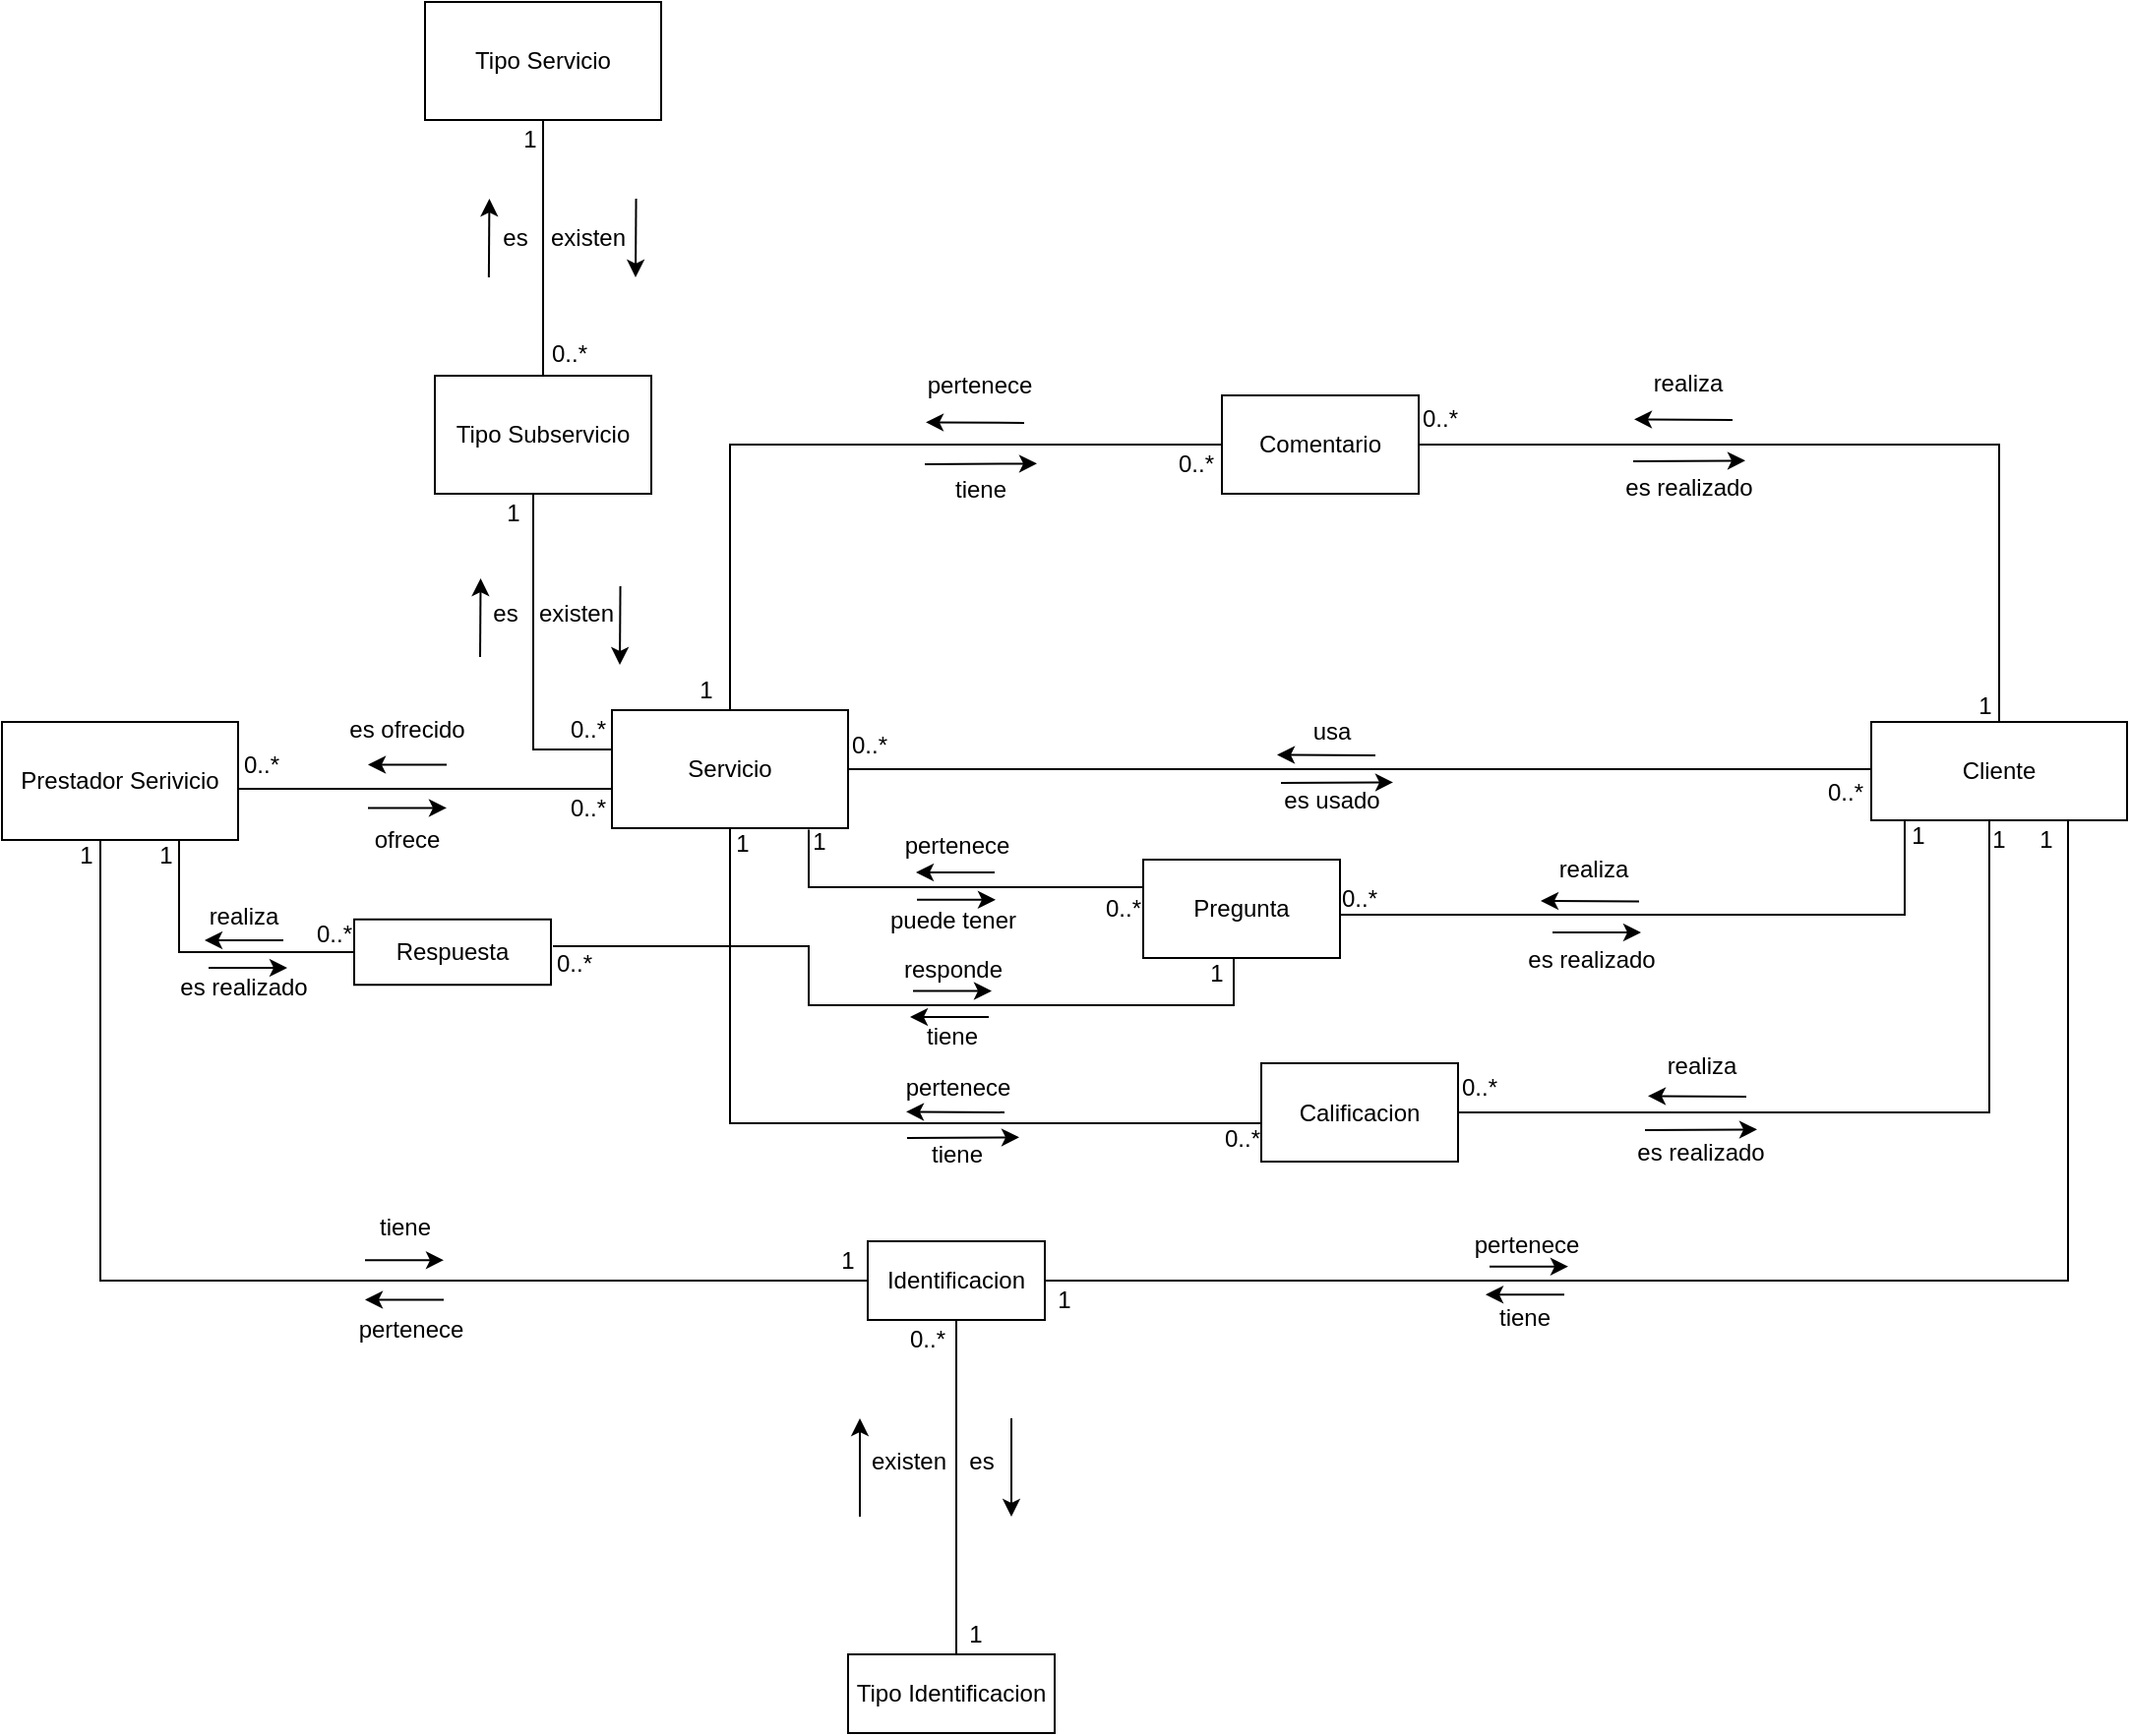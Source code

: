 <mxfile version="20.2.8" type="device"><diagram id="FIfUy6cTHYYHcocm5o6L" name="Página-1"><mxGraphModel dx="113" dy="1227" grid="1" gridSize="10" guides="1" tooltips="1" connect="1" arrows="1" fold="1" page="1" pageScale="1" pageWidth="827" pageHeight="1169" math="0" shadow="0"><root><mxCell id="0"/><mxCell id="1" parent="0"/><mxCell id="C_lnqnd8xTq6M7D09uIp-4" value="" style="edgeStyle=orthogonalEdgeStyle;rounded=0;orthogonalLoop=1;jettySize=auto;html=1;endArrow=none;endFill=0;" parent="1" source="C_lnqnd8xTq6M7D09uIp-1" target="C_lnqnd8xTq6M7D09uIp-3" edge="1"><mxGeometry relative="1" as="geometry"><Array as="points"><mxPoint x="280" y="300"/><mxPoint x="280" y="300"/></Array></mxGeometry></mxCell><mxCell id="C_lnqnd8xTq6M7D09uIp-25" style="edgeStyle=orthogonalEdgeStyle;rounded=0;orthogonalLoop=1;jettySize=auto;html=1;entryX=0;entryY=0.5;entryDx=0;entryDy=0;endArrow=none;endFill=0;" parent="1" source="C_lnqnd8xTq6M7D09uIp-1" target="C_lnqnd8xTq6M7D09uIp-22" edge="1"><mxGeometry relative="1" as="geometry"><Array as="points"><mxPoint x="50" y="550"/></Array></mxGeometry></mxCell><mxCell id="C_lnqnd8xTq6M7D09uIp-1" value="Prestador Serivicio" style="rounded=0;whiteSpace=wrap;html=1;" parent="1" vertex="1"><mxGeometry y="266" width="120" height="60" as="geometry"/></mxCell><mxCell id="C_lnqnd8xTq6M7D09uIp-6" value="" style="edgeStyle=orthogonalEdgeStyle;rounded=0;orthogonalLoop=1;jettySize=auto;html=1;endArrow=none;endFill=0;" parent="1" source="C_lnqnd8xTq6M7D09uIp-3" target="C_lnqnd8xTq6M7D09uIp-5" edge="1"><mxGeometry relative="1" as="geometry"><Array as="points"><mxPoint x="270" y="280"/></Array></mxGeometry></mxCell><mxCell id="C_lnqnd8xTq6M7D09uIp-12" value="" style="edgeStyle=orthogonalEdgeStyle;rounded=0;orthogonalLoop=1;jettySize=auto;html=1;endArrow=none;endFill=0;" parent="1" source="C_lnqnd8xTq6M7D09uIp-3" target="C_lnqnd8xTq6M7D09uIp-11" edge="1"><mxGeometry relative="1" as="geometry"><Array as="points"><mxPoint x="700" y="290"/><mxPoint x="700" y="290"/></Array></mxGeometry></mxCell><mxCell id="C_lnqnd8xTq6M7D09uIp-3" value="Servicio" style="rounded=0;whiteSpace=wrap;html=1;" parent="1" vertex="1"><mxGeometry x="310" y="260" width="120" height="60" as="geometry"/></mxCell><mxCell id="C_lnqnd8xTq6M7D09uIp-8" value="" style="edgeStyle=orthogonalEdgeStyle;rounded=0;orthogonalLoop=1;jettySize=auto;html=1;endArrow=none;endFill=0;" parent="1" source="C_lnqnd8xTq6M7D09uIp-5" target="C_lnqnd8xTq6M7D09uIp-7" edge="1"><mxGeometry relative="1" as="geometry"/></mxCell><mxCell id="C_lnqnd8xTq6M7D09uIp-5" value="Tipo Subservicio" style="rounded=0;whiteSpace=wrap;html=1;" parent="1" vertex="1"><mxGeometry x="220" y="90" width="110" height="60" as="geometry"/></mxCell><mxCell id="C_lnqnd8xTq6M7D09uIp-7" value="Tipo Servicio" style="rounded=0;whiteSpace=wrap;html=1;" parent="1" vertex="1"><mxGeometry x="215" y="-100" width="120" height="60" as="geometry"/></mxCell><mxCell id="C_lnqnd8xTq6M7D09uIp-11" value="Cliente" style="rounded=0;whiteSpace=wrap;html=1;" parent="1" vertex="1"><mxGeometry x="950" y="266" width="130" height="50" as="geometry"/></mxCell><mxCell id="C_lnqnd8xTq6M7D09uIp-20" style="edgeStyle=orthogonalEdgeStyle;rounded=0;orthogonalLoop=1;jettySize=auto;html=1;endArrow=none;endFill=0;entryX=0.5;entryY=0;entryDx=0;entryDy=0;" parent="1" source="C_lnqnd8xTq6M7D09uIp-16" target="C_lnqnd8xTq6M7D09uIp-11" edge="1"><mxGeometry relative="1" as="geometry"><mxPoint x="860" y="190" as="targetPoint"/></mxGeometry></mxCell><mxCell id="C_lnqnd8xTq6M7D09uIp-21" style="edgeStyle=orthogonalEdgeStyle;rounded=0;orthogonalLoop=1;jettySize=auto;html=1;entryX=0.5;entryY=0;entryDx=0;entryDy=0;endArrow=none;endFill=0;" parent="1" source="C_lnqnd8xTq6M7D09uIp-16" target="C_lnqnd8xTq6M7D09uIp-3" edge="1"><mxGeometry relative="1" as="geometry"/></mxCell><mxCell id="C_lnqnd8xTq6M7D09uIp-16" value="Comentario" style="rounded=0;whiteSpace=wrap;html=1;" parent="1" vertex="1"><mxGeometry x="620" y="100" width="100" height="50" as="geometry"/></mxCell><mxCell id="C_lnqnd8xTq6M7D09uIp-18" style="edgeStyle=orthogonalEdgeStyle;rounded=0;orthogonalLoop=1;jettySize=auto;html=1;entryX=0.5;entryY=1;entryDx=0;entryDy=0;endArrow=none;endFill=0;" parent="1" source="C_lnqnd8xTq6M7D09uIp-17" target="C_lnqnd8xTq6M7D09uIp-3" edge="1"><mxGeometry relative="1" as="geometry"><Array as="points"><mxPoint x="370" y="470"/></Array></mxGeometry></mxCell><mxCell id="C_lnqnd8xTq6M7D09uIp-19" style="edgeStyle=orthogonalEdgeStyle;rounded=0;orthogonalLoop=1;jettySize=auto;html=1;endArrow=none;endFill=0;entryX=0.093;entryY=-0.112;entryDx=0;entryDy=0;entryPerimeter=0;" parent="1" source="C_lnqnd8xTq6M7D09uIp-17" edge="1" target="C_lnqnd8xTq6M7D09uIp-65"><mxGeometry relative="1" as="geometry"><mxPoint x="1000" y="320" as="targetPoint"/><Array as="points"><mxPoint x="1010" y="465"/><mxPoint x="1010" y="316"/></Array></mxGeometry></mxCell><mxCell id="C_lnqnd8xTq6M7D09uIp-17" value="Calificacion" style="rounded=0;whiteSpace=wrap;html=1;" parent="1" vertex="1"><mxGeometry x="640" y="439.5" width="100" height="50" as="geometry"/></mxCell><mxCell id="C_lnqnd8xTq6M7D09uIp-24" value="" style="edgeStyle=orthogonalEdgeStyle;rounded=0;orthogonalLoop=1;jettySize=auto;html=1;endArrow=none;endFill=0;" parent="1" source="C_lnqnd8xTq6M7D09uIp-22" target="C_lnqnd8xTq6M7D09uIp-23" edge="1"><mxGeometry relative="1" as="geometry"><Array as="points"><mxPoint x="485" y="755"/></Array></mxGeometry></mxCell><mxCell id="C_lnqnd8xTq6M7D09uIp-26" style="edgeStyle=orthogonalEdgeStyle;rounded=0;orthogonalLoop=1;jettySize=auto;html=1;endArrow=none;endFill=0;" parent="1" source="C_lnqnd8xTq6M7D09uIp-22" edge="1"><mxGeometry relative="1" as="geometry"><mxPoint x="1040" y="316" as="targetPoint"/><Array as="points"><mxPoint x="1050" y="550"/><mxPoint x="1050" y="316"/></Array></mxGeometry></mxCell><mxCell id="C_lnqnd8xTq6M7D09uIp-22" value="Identificacion" style="rounded=0;whiteSpace=wrap;html=1;" parent="1" vertex="1"><mxGeometry x="440" y="530" width="90" height="40" as="geometry"/></mxCell><mxCell id="C_lnqnd8xTq6M7D09uIp-23" value="Tipo Identificacion" style="rounded=0;whiteSpace=wrap;html=1;" parent="1" vertex="1"><mxGeometry x="430" y="740" width="105" height="40" as="geometry"/></mxCell><mxCell id="ibcH4d2KJCuIHIj33r4w-1" style="edgeStyle=orthogonalEdgeStyle;rounded=0;orthogonalLoop=1;jettySize=auto;html=1;endArrow=none;endFill=0;entryX=0.134;entryY=0.99;entryDx=0;entryDy=0;entryPerimeter=0;" edge="1" parent="1" source="C_lnqnd8xTq6M7D09uIp-28" target="C_lnqnd8xTq6M7D09uIp-11"><mxGeometry relative="1" as="geometry"><mxPoint x="960" y="320" as="targetPoint"/><Array as="points"><mxPoint x="967" y="364"/><mxPoint x="967" y="316"/></Array></mxGeometry></mxCell><mxCell id="ibcH4d2KJCuIHIj33r4w-2" style="edgeStyle=orthogonalEdgeStyle;rounded=0;orthogonalLoop=1;jettySize=auto;html=1;entryX=0.836;entryY=1.014;entryDx=0;entryDy=0;entryPerimeter=0;endArrow=none;endFill=0;" edge="1" parent="1" source="C_lnqnd8xTq6M7D09uIp-28" target="C_lnqnd8xTq6M7D09uIp-3"><mxGeometry relative="1" as="geometry"><Array as="points"><mxPoint x="410" y="350"/><mxPoint x="410" y="321"/></Array></mxGeometry></mxCell><mxCell id="C_lnqnd8xTq6M7D09uIp-28" value="Pregunta" style="rounded=0;whiteSpace=wrap;html=1;" parent="1" vertex="1"><mxGeometry x="580" y="336" width="100" height="50" as="geometry"/></mxCell><mxCell id="ibcH4d2KJCuIHIj33r4w-3" style="edgeStyle=orthogonalEdgeStyle;rounded=0;orthogonalLoop=1;jettySize=auto;html=1;entryX=0.75;entryY=1;entryDx=0;entryDy=0;fillColor=#fff2cc;strokeColor=#030201;endArrow=none;endFill=0;" edge="1" parent="1" source="C_lnqnd8xTq6M7D09uIp-29" target="C_lnqnd8xTq6M7D09uIp-1"><mxGeometry relative="1" as="geometry"/></mxCell><mxCell id="ibcH4d2KJCuIHIj33r4w-29" style="edgeStyle=orthogonalEdgeStyle;rounded=0;orthogonalLoop=1;jettySize=auto;html=1;entryX=0.464;entryY=1.008;entryDx=0;entryDy=0;strokeColor=#030201;endArrow=none;endFill=0;entryPerimeter=0;" edge="1" parent="1" target="C_lnqnd8xTq6M7D09uIp-28"><mxGeometry relative="1" as="geometry"><mxPoint x="280" y="380" as="sourcePoint"/><Array as="points"><mxPoint x="410" y="380"/><mxPoint x="410" y="410"/><mxPoint x="626" y="410"/><mxPoint x="626" y="386"/></Array></mxGeometry></mxCell><mxCell id="C_lnqnd8xTq6M7D09uIp-29" value="Respuesta" style="rounded=0;whiteSpace=wrap;html=1;" parent="1" vertex="1"><mxGeometry x="179" y="366.38" width="100" height="33.25" as="geometry"/></mxCell><mxCell id="C_lnqnd8xTq6M7D09uIp-30" value="1" style="text;html=1;strokeColor=none;fillColor=none;align=center;verticalAlign=middle;whiteSpace=wrap;rounded=0;" parent="1" vertex="1"><mxGeometry x="348" y="240" width="20" height="20" as="geometry"/></mxCell><mxCell id="C_lnqnd8xTq6M7D09uIp-31" value="0..*" style="text;html=1;strokeColor=none;fillColor=none;align=center;verticalAlign=middle;whiteSpace=wrap;rounded=0;" parent="1" vertex="1"><mxGeometry x="597" y="125" width="20" height="20" as="geometry"/></mxCell><mxCell id="C_lnqnd8xTq6M7D09uIp-32" value="0..*" style="text;html=1;strokeColor=none;fillColor=none;align=center;verticalAlign=middle;whiteSpace=wrap;rounded=0;" parent="1" vertex="1"><mxGeometry x="721" y="102" width="20" height="20" as="geometry"/></mxCell><mxCell id="C_lnqnd8xTq6M7D09uIp-33" value="1" style="text;html=1;strokeColor=none;fillColor=none;align=center;verticalAlign=middle;whiteSpace=wrap;rounded=0;" parent="1" vertex="1"><mxGeometry x="998" y="250" width="20" height="16" as="geometry"/></mxCell><mxCell id="C_lnqnd8xTq6M7D09uIp-34" value="1" style="text;html=1;strokeColor=none;fillColor=none;align=center;verticalAlign=middle;whiteSpace=wrap;rounded=0;" parent="1" vertex="1"><mxGeometry x="484.5" y="720" width="20" height="20" as="geometry"/></mxCell><mxCell id="C_lnqnd8xTq6M7D09uIp-35" value="0..*" style="text;html=1;strokeColor=none;fillColor=none;align=center;verticalAlign=middle;whiteSpace=wrap;rounded=0;" parent="1" vertex="1"><mxGeometry x="455.5" y="570" width="29" height="20" as="geometry"/></mxCell><mxCell id="C_lnqnd8xTq6M7D09uIp-36" value="" style="endArrow=classic;html=1;rounded=0;" parent="1" edge="1"><mxGeometry width="50" height="50" relative="1" as="geometry"><mxPoint x="436" y="670" as="sourcePoint"/><mxPoint x="436" y="620" as="targetPoint"/><Array as="points"><mxPoint x="436" y="640"/></Array></mxGeometry></mxCell><mxCell id="C_lnqnd8xTq6M7D09uIp-39" value="es" style="text;html=1;strokeColor=none;fillColor=none;align=center;verticalAlign=middle;whiteSpace=wrap;rounded=0;" parent="1" vertex="1"><mxGeometry x="477.5" y="632" width="40" height="20" as="geometry"/></mxCell><mxCell id="C_lnqnd8xTq6M7D09uIp-40" value="" style="endArrow=classic;html=1;rounded=0;" parent="1" edge="1"><mxGeometry width="50" height="50" relative="1" as="geometry"><mxPoint x="513" y="620" as="sourcePoint"/><mxPoint x="513" y="670" as="targetPoint"/></mxGeometry></mxCell><mxCell id="C_lnqnd8xTq6M7D09uIp-41" value="existen" style="text;html=1;strokeColor=none;fillColor=none;align=center;verticalAlign=middle;whiteSpace=wrap;rounded=0;" parent="1" vertex="1"><mxGeometry x="440.5" y="632" width="40" height="20" as="geometry"/></mxCell><mxCell id="C_lnqnd8xTq6M7D09uIp-42" value="1" style="text;html=1;strokeColor=none;fillColor=none;align=center;verticalAlign=middle;whiteSpace=wrap;rounded=0;" parent="1" vertex="1"><mxGeometry x="258.5" y="-40" width="19" height="20" as="geometry"/></mxCell><mxCell id="C_lnqnd8xTq6M7D09uIp-43" value="0..*" style="text;html=1;strokeColor=none;fillColor=none;align=center;verticalAlign=middle;whiteSpace=wrap;rounded=0;" parent="1" vertex="1"><mxGeometry x="279" y="69" width="19" height="20" as="geometry"/></mxCell><mxCell id="C_lnqnd8xTq6M7D09uIp-44" value="1" style="text;html=1;strokeColor=none;fillColor=none;align=center;verticalAlign=middle;whiteSpace=wrap;rounded=0;" parent="1" vertex="1"><mxGeometry x="250" y="150" width="20" height="20" as="geometry"/></mxCell><mxCell id="C_lnqnd8xTq6M7D09uIp-45" value="0..*" style="text;html=1;strokeColor=none;fillColor=none;align=center;verticalAlign=middle;whiteSpace=wrap;rounded=0;" parent="1" vertex="1"><mxGeometry x="288" y="260" width="20" height="20" as="geometry"/></mxCell><mxCell id="C_lnqnd8xTq6M7D09uIp-46" value="" style="endArrow=classic;html=1;rounded=0;" parent="1" edge="1"><mxGeometry width="50" height="50" relative="1" as="geometry"><mxPoint x="322.27" as="sourcePoint"/><mxPoint x="322" y="40" as="targetPoint"/></mxGeometry></mxCell><mxCell id="C_lnqnd8xTq6M7D09uIp-48" value="es" style="text;html=1;strokeColor=none;fillColor=none;align=center;verticalAlign=middle;whiteSpace=wrap;rounded=0;" parent="1" vertex="1"><mxGeometry x="251" y="10" width="20" height="20" as="geometry"/></mxCell><mxCell id="C_lnqnd8xTq6M7D09uIp-49" value="" style="endArrow=classic;html=1;rounded=0;" parent="1" edge="1"><mxGeometry width="50" height="50" relative="1" as="geometry"><mxPoint x="247.44" y="40" as="sourcePoint"/><mxPoint x="247.71" as="targetPoint"/></mxGeometry></mxCell><mxCell id="C_lnqnd8xTq6M7D09uIp-50" value="existen" style="text;html=1;strokeColor=none;fillColor=none;align=center;verticalAlign=middle;whiteSpace=wrap;rounded=0;" parent="1" vertex="1"><mxGeometry x="278" y="10" width="40" height="20" as="geometry"/></mxCell><mxCell id="C_lnqnd8xTq6M7D09uIp-52" value="" style="endArrow=classic;html=1;rounded=0;" parent="1" edge="1"><mxGeometry width="50" height="50" relative="1" as="geometry"><mxPoint x="314.27" y="197" as="sourcePoint"/><mxPoint x="314" y="237" as="targetPoint"/></mxGeometry></mxCell><mxCell id="C_lnqnd8xTq6M7D09uIp-53" value="es" style="text;html=1;strokeColor=none;fillColor=none;align=center;verticalAlign=middle;whiteSpace=wrap;rounded=0;" parent="1" vertex="1"><mxGeometry x="246" y="201" width="20" height="20" as="geometry"/></mxCell><mxCell id="C_lnqnd8xTq6M7D09uIp-54" value="" style="endArrow=classic;html=1;rounded=0;" parent="1" edge="1"><mxGeometry width="50" height="50" relative="1" as="geometry"><mxPoint x="243" y="233" as="sourcePoint"/><mxPoint x="243.27" y="193" as="targetPoint"/></mxGeometry></mxCell><mxCell id="C_lnqnd8xTq6M7D09uIp-55" value="existen" style="text;html=1;strokeColor=none;fillColor=none;align=center;verticalAlign=middle;whiteSpace=wrap;rounded=0;" parent="1" vertex="1"><mxGeometry x="272" y="201" width="40" height="20" as="geometry"/></mxCell><mxCell id="C_lnqnd8xTq6M7D09uIp-56" value="0..*" style="text;html=1;strokeColor=none;fillColor=none;align=center;verticalAlign=middle;whiteSpace=wrap;rounded=0;" parent="1" vertex="1"><mxGeometry x="122" y="278" width="20" height="20" as="geometry"/></mxCell><mxCell id="C_lnqnd8xTq6M7D09uIp-57" value="0..*" style="text;html=1;strokeColor=none;fillColor=none;align=center;verticalAlign=middle;whiteSpace=wrap;rounded=0;" parent="1" vertex="1"><mxGeometry x="288" y="300" width="20" height="20" as="geometry"/></mxCell><mxCell id="C_lnqnd8xTq6M7D09uIp-58" value="" style="endArrow=classic;html=1;rounded=0;" parent="1" edge="1"><mxGeometry width="50" height="50" relative="1" as="geometry"><mxPoint x="186" y="309.72" as="sourcePoint"/><mxPoint x="226" y="309.72" as="targetPoint"/></mxGeometry></mxCell><mxCell id="C_lnqnd8xTq6M7D09uIp-59" value="ofrece" style="text;html=1;strokeColor=none;fillColor=none;align=center;verticalAlign=middle;whiteSpace=wrap;rounded=0;direction=west;" parent="1" vertex="1"><mxGeometry x="186" y="316" width="40" height="20" as="geometry"/></mxCell><mxCell id="C_lnqnd8xTq6M7D09uIp-60" value="" style="endArrow=classic;html=1;rounded=0;" parent="1" edge="1"><mxGeometry width="50" height="50" relative="1" as="geometry"><mxPoint x="226" y="287.72" as="sourcePoint"/><mxPoint x="186" y="287.72" as="targetPoint"/></mxGeometry></mxCell><mxCell id="C_lnqnd8xTq6M7D09uIp-61" value="es ofrecido" style="text;html=1;strokeColor=none;fillColor=none;align=center;verticalAlign=middle;whiteSpace=wrap;rounded=0;direction=west;" parent="1" vertex="1"><mxGeometry x="173" y="260" width="66" height="20" as="geometry"/></mxCell><mxCell id="C_lnqnd8xTq6M7D09uIp-62" value="1" style="text;html=1;strokeColor=none;fillColor=none;align=center;verticalAlign=middle;whiteSpace=wrap;rounded=0;" parent="1" vertex="1"><mxGeometry x="372" y="322.5" width="9" height="11" as="geometry"/></mxCell><mxCell id="C_lnqnd8xTq6M7D09uIp-63" value="0..*" style="text;html=1;strokeColor=none;fillColor=none;align=center;verticalAlign=middle;whiteSpace=wrap;rounded=0;" parent="1" vertex="1"><mxGeometry x="623.5" y="472.75" width="13" height="9.5" as="geometry"/></mxCell><mxCell id="C_lnqnd8xTq6M7D09uIp-64" value="0..*" style="text;html=1;strokeColor=none;fillColor=none;align=center;verticalAlign=middle;whiteSpace=wrap;rounded=0;" parent="1" vertex="1"><mxGeometry x="741" y="445.25" width="20" height="14" as="geometry"/></mxCell><mxCell id="C_lnqnd8xTq6M7D09uIp-65" value="1" style="text;html=1;strokeColor=none;fillColor=none;align=center;verticalAlign=middle;whiteSpace=wrap;rounded=0;" parent="1" vertex="1"><mxGeometry x="1009" y="318" width="12" height="16" as="geometry"/></mxCell><mxCell id="C_lnqnd8xTq6M7D09uIp-68" value="0..*" style="text;html=1;strokeColor=none;fillColor=none;align=center;verticalAlign=middle;whiteSpace=wrap;rounded=0;" parent="1" vertex="1"><mxGeometry x="431" y="268" width="20" height="20" as="geometry"/></mxCell><mxCell id="C_lnqnd8xTq6M7D09uIp-69" value="0..*" style="text;html=1;strokeColor=none;fillColor=none;align=center;verticalAlign=middle;whiteSpace=wrap;rounded=0;" parent="1" vertex="1"><mxGeometry x="927" y="292" width="20" height="20" as="geometry"/></mxCell><mxCell id="C_lnqnd8xTq6M7D09uIp-70" value="" style="endArrow=classic;html=1;rounded=0;" parent="1" edge="1"><mxGeometry width="50" height="50" relative="1" as="geometry"><mxPoint x="650" y="297" as="sourcePoint"/><mxPoint x="707" y="296.72" as="targetPoint"/></mxGeometry></mxCell><mxCell id="C_lnqnd8xTq6M7D09uIp-71" value="es usado" style="text;html=1;strokeColor=none;fillColor=none;align=center;verticalAlign=middle;whiteSpace=wrap;rounded=0;direction=west;" parent="1" vertex="1"><mxGeometry x="647.75" y="298" width="55.5" height="16" as="geometry"/></mxCell><mxCell id="C_lnqnd8xTq6M7D09uIp-73" value="" style="endArrow=classic;html=1;rounded=0;" parent="1" edge="1"><mxGeometry width="50" height="50" relative="1" as="geometry"><mxPoint x="698" y="283" as="sourcePoint"/><mxPoint x="648" y="282.72" as="targetPoint"/></mxGeometry></mxCell><mxCell id="C_lnqnd8xTq6M7D09uIp-74" value="usa" style="text;html=1;strokeColor=none;fillColor=none;align=center;verticalAlign=middle;whiteSpace=wrap;rounded=0;direction=west;" parent="1" vertex="1"><mxGeometry x="659.5" y="263" width="32" height="15" as="geometry"/></mxCell><mxCell id="C_lnqnd8xTq6M7D09uIp-75" value="1" style="text;html=1;strokeColor=none;fillColor=none;align=center;verticalAlign=middle;whiteSpace=wrap;rounded=0;" parent="1" vertex="1"><mxGeometry x="38" y="330" width="10" height="7" as="geometry"/></mxCell><mxCell id="C_lnqnd8xTq6M7D09uIp-76" value="1" style="text;html=1;strokeColor=none;fillColor=none;align=center;verticalAlign=middle;whiteSpace=wrap;rounded=0;" parent="1" vertex="1"><mxGeometry x="420" y="530" width="20" height="20" as="geometry"/></mxCell><mxCell id="C_lnqnd8xTq6M7D09uIp-77" value="1" style="text;html=1;strokeColor=none;fillColor=none;align=center;verticalAlign=middle;whiteSpace=wrap;rounded=0;" parent="1" vertex="1"><mxGeometry x="530" y="550" width="20" height="20" as="geometry"/></mxCell><mxCell id="C_lnqnd8xTq6M7D09uIp-78" value="1" style="text;html=1;strokeColor=none;fillColor=none;align=center;verticalAlign=middle;whiteSpace=wrap;rounded=0;" parent="1" vertex="1"><mxGeometry x="1029" y="316" width="20" height="20" as="geometry"/></mxCell><mxCell id="OAayA5WhRNL4DQkhT0-T-1" value="" style="endArrow=classic;html=1;rounded=0;" parent="1" edge="1"><mxGeometry width="50" height="50" relative="1" as="geometry"><mxPoint x="519.5" y="113.95" as="sourcePoint"/><mxPoint x="469.5" y="113.67" as="targetPoint"/></mxGeometry></mxCell><mxCell id="OAayA5WhRNL4DQkhT0-T-3" value="tiene" style="text;html=1;strokeColor=none;fillColor=none;align=center;verticalAlign=middle;whiteSpace=wrap;rounded=0;direction=west;" parent="1" vertex="1"><mxGeometry x="460" y="138" width="75" height="20" as="geometry"/></mxCell><mxCell id="OAayA5WhRNL4DQkhT0-T-4" value="" style="endArrow=classic;html=1;rounded=0;" parent="1" edge="1"><mxGeometry width="50" height="50" relative="1" as="geometry"><mxPoint x="469" y="134.95" as="sourcePoint"/><mxPoint x="526" y="134.67" as="targetPoint"/></mxGeometry></mxCell><mxCell id="OAayA5WhRNL4DQkhT0-T-5" value="pertenece" style="text;html=1;strokeColor=none;fillColor=none;align=center;verticalAlign=middle;whiteSpace=wrap;rounded=0;direction=west;" parent="1" vertex="1"><mxGeometry x="466" y="85" width="62" height="20" as="geometry"/></mxCell><mxCell id="OAayA5WhRNL4DQkhT0-T-6" value="" style="endArrow=classic;html=1;rounded=0;" parent="1" edge="1"><mxGeometry width="50" height="50" relative="1" as="geometry"><mxPoint x="184.5" y="539.6" as="sourcePoint"/><mxPoint x="224.5" y="539.6" as="targetPoint"/></mxGeometry></mxCell><mxCell id="OAayA5WhRNL4DQkhT0-T-7" value="tiene" style="text;html=1;strokeColor=none;fillColor=none;align=center;verticalAlign=middle;whiteSpace=wrap;rounded=0;direction=west;" parent="1" vertex="1"><mxGeometry x="184.5" y="513" width="40" height="20" as="geometry"/></mxCell><mxCell id="OAayA5WhRNL4DQkhT0-T-8" value="" style="endArrow=classic;html=1;rounded=0;" parent="1" edge="1"><mxGeometry width="50" height="50" relative="1" as="geometry"><mxPoint x="224.5" y="559.7" as="sourcePoint"/><mxPoint x="184.5" y="559.7" as="targetPoint"/></mxGeometry></mxCell><mxCell id="OAayA5WhRNL4DQkhT0-T-9" value="pertenece" style="text;html=1;strokeColor=none;fillColor=none;align=center;verticalAlign=middle;whiteSpace=wrap;rounded=0;direction=west;" parent="1" vertex="1"><mxGeometry x="187.5" y="565" width="40" height="20" as="geometry"/></mxCell><mxCell id="OAayA5WhRNL4DQkhT0-T-10" value="" style="endArrow=classic;html=1;rounded=0;" parent="1" edge="1"><mxGeometry width="50" height="50" relative="1" as="geometry"><mxPoint x="756" y="542.86" as="sourcePoint"/><mxPoint x="796" y="542.86" as="targetPoint"/></mxGeometry></mxCell><mxCell id="OAayA5WhRNL4DQkhT0-T-11" value="pertenece" style="text;html=1;strokeColor=none;fillColor=none;align=center;verticalAlign=middle;whiteSpace=wrap;rounded=0;direction=west;" parent="1" vertex="1"><mxGeometry x="755" y="527" width="40" height="10" as="geometry"/></mxCell><mxCell id="OAayA5WhRNL4DQkhT0-T-12" value="" style="endArrow=classic;html=1;rounded=0;" parent="1" edge="1"><mxGeometry width="50" height="50" relative="1" as="geometry"><mxPoint x="794" y="557.1" as="sourcePoint"/><mxPoint x="754" y="557.1" as="targetPoint"/></mxGeometry></mxCell><mxCell id="OAayA5WhRNL4DQkhT0-T-13" value="tiene" style="text;html=1;strokeColor=none;fillColor=none;align=center;verticalAlign=middle;whiteSpace=wrap;rounded=0;direction=west;" parent="1" vertex="1"><mxGeometry x="754" y="561" width="40" height="16" as="geometry"/></mxCell><mxCell id="OAayA5WhRNL4DQkhT0-T-14" value="" style="endArrow=classic;html=1;rounded=0;" parent="1" edge="1"><mxGeometry width="50" height="50" relative="1" as="geometry"><mxPoint x="879.5" y="112.45" as="sourcePoint"/><mxPoint x="829.5" y="112.17" as="targetPoint"/></mxGeometry></mxCell><mxCell id="OAayA5WhRNL4DQkhT0-T-15" value="es realizado" style="text;html=1;strokeColor=none;fillColor=none;align=center;verticalAlign=middle;whiteSpace=wrap;rounded=0;direction=west;" parent="1" vertex="1"><mxGeometry x="820" y="136.5" width="75" height="20" as="geometry"/></mxCell><mxCell id="OAayA5WhRNL4DQkhT0-T-16" value="" style="endArrow=classic;html=1;rounded=0;" parent="1" edge="1"><mxGeometry width="50" height="50" relative="1" as="geometry"><mxPoint x="829" y="133.45" as="sourcePoint"/><mxPoint x="886" y="133.17" as="targetPoint"/></mxGeometry></mxCell><mxCell id="OAayA5WhRNL4DQkhT0-T-17" value="realiza" style="text;html=1;strokeColor=none;fillColor=none;align=center;verticalAlign=middle;whiteSpace=wrap;rounded=0;direction=west;" parent="1" vertex="1"><mxGeometry x="826" y="83.5" width="62" height="20" as="geometry"/></mxCell><mxCell id="OAayA5WhRNL4DQkhT0-T-18" value="" style="endArrow=classic;html=1;rounded=0;" parent="1" edge="1"><mxGeometry width="50" height="50" relative="1" as="geometry"><mxPoint x="509.5" y="464.45" as="sourcePoint"/><mxPoint x="459.5" y="464.17" as="targetPoint"/></mxGeometry></mxCell><mxCell id="OAayA5WhRNL4DQkhT0-T-19" value="tiene" style="text;html=1;strokeColor=none;fillColor=none;align=center;verticalAlign=middle;whiteSpace=wrap;rounded=0;direction=west;" parent="1" vertex="1"><mxGeometry x="466" y="481.25" width="39" height="9.5" as="geometry"/></mxCell><mxCell id="OAayA5WhRNL4DQkhT0-T-20" value="" style="endArrow=classic;html=1;rounded=0;" parent="1" edge="1"><mxGeometry width="50" height="50" relative="1" as="geometry"><mxPoint x="460" y="477.45" as="sourcePoint"/><mxPoint x="517" y="477.17" as="targetPoint"/></mxGeometry></mxCell><mxCell id="OAayA5WhRNL4DQkhT0-T-21" value="pertenece" style="text;html=1;strokeColor=none;fillColor=none;align=center;verticalAlign=middle;whiteSpace=wrap;rounded=0;direction=west;" parent="1" vertex="1"><mxGeometry x="460" y="449" width="52" height="6.5" as="geometry"/></mxCell><mxCell id="OAayA5WhRNL4DQkhT0-T-23" value="" style="endArrow=classic;html=1;rounded=0;" parent="1" edge="1"><mxGeometry width="50" height="50" relative="1" as="geometry"><mxPoint x="886.5" y="456.45" as="sourcePoint"/><mxPoint x="836.5" y="456.17" as="targetPoint"/></mxGeometry></mxCell><mxCell id="OAayA5WhRNL4DQkhT0-T-24" value="es realizado" style="text;html=1;strokeColor=none;fillColor=none;align=center;verticalAlign=middle;whiteSpace=wrap;rounded=0;direction=west;" parent="1" vertex="1"><mxGeometry x="826" y="480" width="75" height="9.5" as="geometry"/></mxCell><mxCell id="OAayA5WhRNL4DQkhT0-T-25" value="" style="endArrow=classic;html=1;rounded=0;" parent="1" edge="1"><mxGeometry width="50" height="50" relative="1" as="geometry"><mxPoint x="835" y="473.45" as="sourcePoint"/><mxPoint x="892" y="473.17" as="targetPoint"/></mxGeometry></mxCell><mxCell id="OAayA5WhRNL4DQkhT0-T-26" value="realiza" style="text;html=1;strokeColor=none;fillColor=none;align=center;verticalAlign=middle;whiteSpace=wrap;rounded=0;direction=west;" parent="1" vertex="1"><mxGeometry x="841.5" y="433" width="44" height="16.5" as="geometry"/></mxCell><mxCell id="ibcH4d2KJCuIHIj33r4w-6" value="1" style="text;html=1;strokeColor=none;fillColor=none;align=center;verticalAlign=middle;whiteSpace=wrap;rounded=0;" vertex="1" parent="1"><mxGeometry x="969" y="318" width="10" height="11" as="geometry"/></mxCell><mxCell id="ibcH4d2KJCuIHIj33r4w-7" value="0..*" style="text;html=1;strokeColor=none;fillColor=none;align=center;verticalAlign=middle;whiteSpace=wrap;rounded=0;" vertex="1" parent="1"><mxGeometry x="685" y="350" width="10" height="11" as="geometry"/></mxCell><mxCell id="ibcH4d2KJCuIHIj33r4w-9" value="" style="endArrow=classic;html=1;rounded=0;" edge="1" parent="1"><mxGeometry width="50" height="50" relative="1" as="geometry"><mxPoint x="788" y="373" as="sourcePoint"/><mxPoint x="833" y="373" as="targetPoint"/></mxGeometry></mxCell><mxCell id="ibcH4d2KJCuIHIj33r4w-10" value="" style="endArrow=classic;html=1;rounded=0;" edge="1" parent="1"><mxGeometry width="50" height="50" relative="1" as="geometry"><mxPoint x="832" y="357.28" as="sourcePoint"/><mxPoint x="782" y="357" as="targetPoint"/></mxGeometry></mxCell><mxCell id="ibcH4d2KJCuIHIj33r4w-12" value="realiza" style="text;html=1;strokeColor=none;fillColor=none;align=center;verticalAlign=middle;whiteSpace=wrap;rounded=0;direction=west;" vertex="1" parent="1"><mxGeometry x="784" y="331" width="50" height="20" as="geometry"/></mxCell><mxCell id="ibcH4d2KJCuIHIj33r4w-13" value="es realizado" style="text;html=1;strokeColor=none;fillColor=none;align=center;verticalAlign=middle;whiteSpace=wrap;rounded=0;direction=west;" vertex="1" parent="1"><mxGeometry x="770" y="376.5" width="76" height="20" as="geometry"/></mxCell><mxCell id="ibcH4d2KJCuIHIj33r4w-15" value="1" style="text;html=1;strokeColor=none;fillColor=none;align=center;verticalAlign=middle;whiteSpace=wrap;rounded=0;" vertex="1" parent="1"><mxGeometry x="411" y="321.5" width="9" height="11" as="geometry"/></mxCell><mxCell id="ibcH4d2KJCuIHIj33r4w-19" value="0..*" style="text;html=1;strokeColor=none;fillColor=none;align=center;verticalAlign=middle;whiteSpace=wrap;rounded=0;" vertex="1" parent="1"><mxGeometry x="565" y="355" width="10" height="11" as="geometry"/></mxCell><mxCell id="ibcH4d2KJCuIHIj33r4w-21" value="1" style="text;html=1;strokeColor=none;fillColor=none;align=center;verticalAlign=middle;whiteSpace=wrap;rounded=0;" vertex="1" parent="1"><mxGeometry x="76" y="327" width="15" height="14.5" as="geometry"/></mxCell><mxCell id="ibcH4d2KJCuIHIj33r4w-22" value="0..*" style="text;html=1;strokeColor=none;fillColor=none;align=center;verticalAlign=middle;whiteSpace=wrap;rounded=0;" vertex="1" parent="1"><mxGeometry x="164" y="366" width="10" height="16" as="geometry"/></mxCell><mxCell id="ibcH4d2KJCuIHIj33r4w-23" value="" style="endArrow=classic;html=1;rounded=0;" edge="1" parent="1"><mxGeometry width="50" height="50" relative="1" as="geometry"><mxPoint x="105" y="391" as="sourcePoint"/><mxPoint x="145" y="391" as="targetPoint"/></mxGeometry></mxCell><mxCell id="ibcH4d2KJCuIHIj33r4w-24" value="" style="endArrow=classic;html=1;rounded=0;" edge="1" parent="1"><mxGeometry width="50" height="50" relative="1" as="geometry"><mxPoint x="143" y="377.0" as="sourcePoint"/><mxPoint x="103" y="377.0" as="targetPoint"/></mxGeometry></mxCell><mxCell id="ibcH4d2KJCuIHIj33r4w-25" value="realiza" style="text;html=1;strokeColor=none;fillColor=none;align=center;verticalAlign=middle;whiteSpace=wrap;rounded=0;direction=west;" vertex="1" parent="1"><mxGeometry x="103" y="354.5" width="40" height="20" as="geometry"/></mxCell><mxCell id="ibcH4d2KJCuIHIj33r4w-26" value="es realizado" style="text;html=1;strokeColor=none;fillColor=none;align=center;verticalAlign=middle;whiteSpace=wrap;rounded=0;direction=west;" vertex="1" parent="1"><mxGeometry x="87" y="394.5" width="72" height="13" as="geometry"/></mxCell><mxCell id="ibcH4d2KJCuIHIj33r4w-27" value="0..*" style="text;html=1;strokeColor=none;fillColor=none;align=center;verticalAlign=middle;whiteSpace=wrap;rounded=0;" vertex="1" parent="1"><mxGeometry x="286" y="381.25" width="10" height="16" as="geometry"/></mxCell><mxCell id="ibcH4d2KJCuIHIj33r4w-30" value="1" style="text;html=1;strokeColor=none;fillColor=none;align=center;verticalAlign=middle;whiteSpace=wrap;rounded=0;" vertex="1" parent="1"><mxGeometry x="612" y="388" width="11" height="11" as="geometry"/></mxCell><mxCell id="ibcH4d2KJCuIHIj33r4w-31" value="puede tener" style="text;html=1;strokeColor=none;fillColor=none;align=center;verticalAlign=middle;whiteSpace=wrap;rounded=0;direction=west;" vertex="1" parent="1"><mxGeometry x="447" y="360" width="73" height="14.5" as="geometry"/></mxCell><mxCell id="ibcH4d2KJCuIHIj33r4w-34" value="" style="endArrow=classic;html=1;rounded=0;" edge="1" parent="1"><mxGeometry width="50" height="50" relative="1" as="geometry"><mxPoint x="465" y="356.38" as="sourcePoint"/><mxPoint x="505" y="356.38" as="targetPoint"/></mxGeometry></mxCell><mxCell id="ibcH4d2KJCuIHIj33r4w-35" value="" style="endArrow=classic;html=1;rounded=0;" edge="1" parent="1"><mxGeometry width="50" height="50" relative="1" as="geometry"><mxPoint x="504.5" y="342.5" as="sourcePoint"/><mxPoint x="464.5" y="342.5" as="targetPoint"/></mxGeometry></mxCell><mxCell id="ibcH4d2KJCuIHIj33r4w-36" value="pertenece" style="text;html=1;strokeColor=none;fillColor=none;align=center;verticalAlign=middle;whiteSpace=wrap;rounded=0;direction=west;" vertex="1" parent="1"><mxGeometry x="458" y="321.5" width="55" height="14.5" as="geometry"/></mxCell><mxCell id="ibcH4d2KJCuIHIj33r4w-40" value="" style="endArrow=classic;html=1;rounded=0;" edge="1" parent="1"><mxGeometry width="50" height="50" relative="1" as="geometry"><mxPoint x="501.5" y="416" as="sourcePoint"/><mxPoint x="461.5" y="416" as="targetPoint"/></mxGeometry></mxCell><mxCell id="ibcH4d2KJCuIHIj33r4w-41" value="responde" style="text;html=1;strokeColor=none;fillColor=none;align=center;verticalAlign=middle;whiteSpace=wrap;rounded=0;direction=west;" vertex="1" parent="1"><mxGeometry x="463.25" y="384.75" width="40.5" height="14.5" as="geometry"/></mxCell><mxCell id="ibcH4d2KJCuIHIj33r4w-42" value="" style="endArrow=classic;html=1;rounded=0;" edge="1" parent="1"><mxGeometry width="50" height="50" relative="1" as="geometry"><mxPoint x="463" y="402.78" as="sourcePoint"/><mxPoint x="503" y="402.78" as="targetPoint"/></mxGeometry></mxCell><mxCell id="ibcH4d2KJCuIHIj33r4w-43" value="tiene" style="text;html=1;strokeColor=none;fillColor=none;align=center;verticalAlign=middle;whiteSpace=wrap;rounded=0;direction=west;" vertex="1" parent="1"><mxGeometry x="469" y="419" width="27.75" height="13" as="geometry"/></mxCell></root></mxGraphModel></diagram></mxfile>